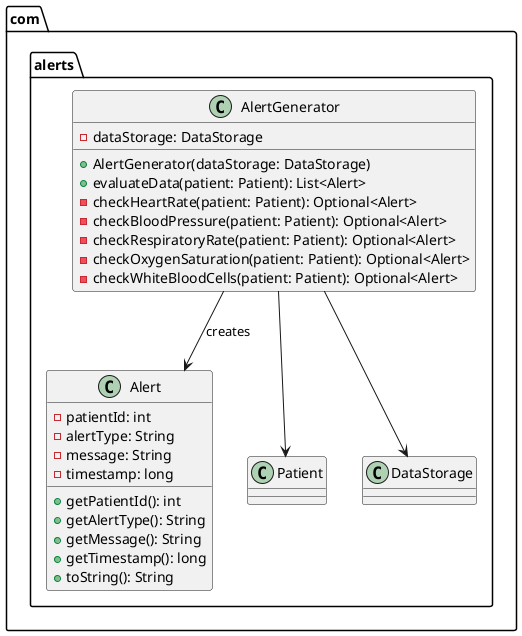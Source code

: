 @startuml
package com.alerts {

    class Alert {
        - patientId: int
        - alertType: String
        - message: String
        - timestamp: long
        + getPatientId(): int
        + getAlertType(): String
        + getMessage(): String
        + getTimestamp(): long
        + toString(): String
    }

    class AlertGenerator {
        - dataStorage: DataStorage
        + AlertGenerator(dataStorage: DataStorage)
        + evaluateData(patient: Patient): List<Alert>
        - checkHeartRate(patient: Patient): Optional<Alert>
        - checkBloodPressure(patient: Patient): Optional<Alert>
        - checkRespiratoryRate(patient: Patient): Optional<Alert>
        - checkOxygenSaturation(patient: Patient): Optional<Alert>
        - checkWhiteBloodCells(patient: Patient): Optional<Alert>
    }

    AlertGenerator --> Alert : creates
    AlertGenerator --> Patient
    AlertGenerator --> DataStorage
}
@enduml
